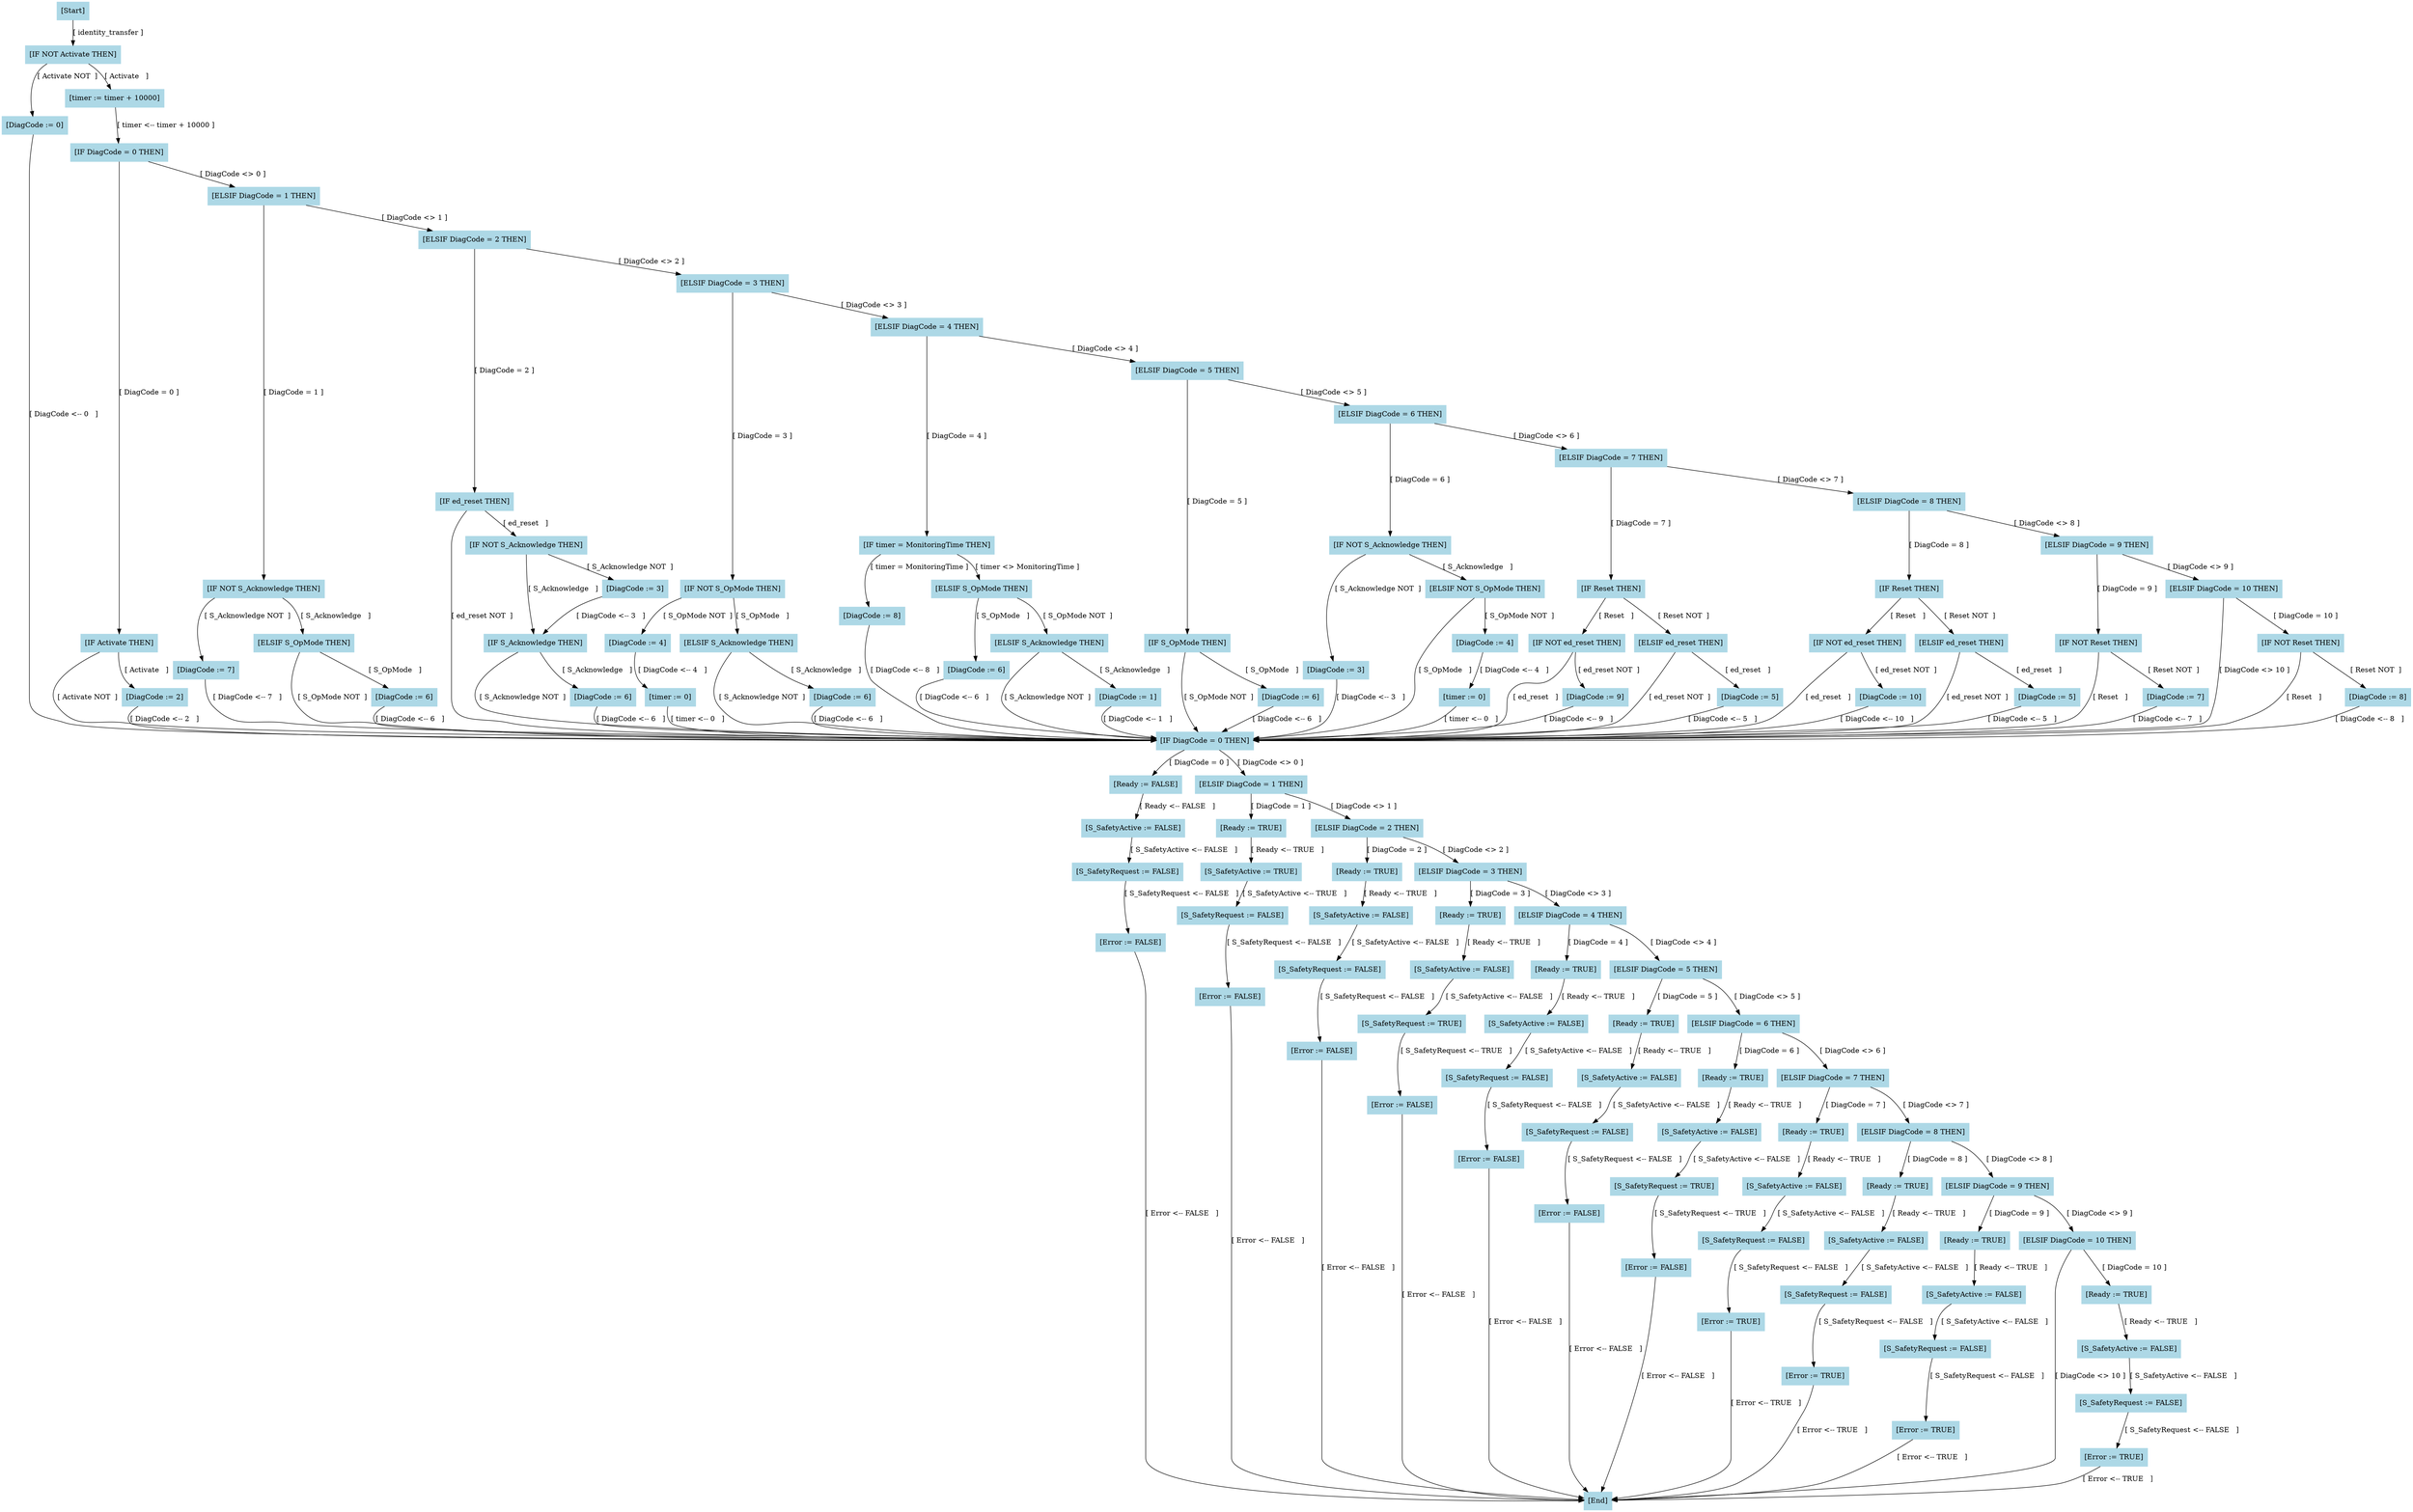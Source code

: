 digraph "CFG" {
"n0" [label="[Start]", color=lightblue,style=filled,shape=box]
"n1" [label="[IF NOT Activate THEN]", color=lightblue,style=filled,shape=box]
"n2" [label="[IF DiagCode = 0 THEN]", color=lightblue,style=filled,shape=box]
"n3" [label="[End]", color=lightblue,style=filled,shape=box]
"n4" [label="[DiagCode := 0]", color=lightblue,style=filled,shape=box]
"n5" [label="[timer := timer + 10000]", color=lightblue,style=filled,shape=box]
"n6" [label="[IF DiagCode = 0 THEN]", color=lightblue,style=filled,shape=box]
"n7" [label="[Ready := FALSE]", color=lightblue,style=filled,shape=box]
"n8" [label="[S_SafetyActive := FALSE]", color=lightblue,style=filled,shape=box]
"n9" [label="[S_SafetyRequest := FALSE]", color=lightblue,style=filled,shape=box]
"n10" [label="[Error := FALSE]", color=lightblue,style=filled,shape=box]
"n11" [label="[ELSIF DiagCode = 1 THEN]", color=lightblue,style=filled,shape=box]
"n12" [label="[Ready := TRUE]", color=lightblue,style=filled,shape=box]
"n13" [label="[S_SafetyActive := TRUE]", color=lightblue,style=filled,shape=box]
"n14" [label="[S_SafetyRequest := FALSE]", color=lightblue,style=filled,shape=box]
"n15" [label="[Error := FALSE]", color=lightblue,style=filled,shape=box]
"n16" [label="[ELSIF DiagCode = 2 THEN]", color=lightblue,style=filled,shape=box]
"n17" [label="[Ready := TRUE]", color=lightblue,style=filled,shape=box]
"n18" [label="[S_SafetyActive := FALSE]", color=lightblue,style=filled,shape=box]
"n19" [label="[S_SafetyRequest := FALSE]", color=lightblue,style=filled,shape=box]
"n20" [label="[Error := FALSE]", color=lightblue,style=filled,shape=box]
"n21" [label="[ELSIF DiagCode = 3 THEN]", color=lightblue,style=filled,shape=box]
"n22" [label="[Ready := TRUE]", color=lightblue,style=filled,shape=box]
"n23" [label="[S_SafetyActive := FALSE]", color=lightblue,style=filled,shape=box]
"n24" [label="[S_SafetyRequest := TRUE]", color=lightblue,style=filled,shape=box]
"n25" [label="[Error := FALSE]", color=lightblue,style=filled,shape=box]
"n26" [label="[ELSIF DiagCode = 4 THEN]", color=lightblue,style=filled,shape=box]
"n27" [label="[Ready := TRUE]", color=lightblue,style=filled,shape=box]
"n28" [label="[S_SafetyActive := FALSE]", color=lightblue,style=filled,shape=box]
"n29" [label="[S_SafetyRequest := FALSE]", color=lightblue,style=filled,shape=box]
"n30" [label="[Error := FALSE]", color=lightblue,style=filled,shape=box]
"n31" [label="[ELSIF DiagCode = 5 THEN]", color=lightblue,style=filled,shape=box]
"n32" [label="[Ready := TRUE]", color=lightblue,style=filled,shape=box]
"n33" [label="[S_SafetyActive := FALSE]", color=lightblue,style=filled,shape=box]
"n34" [label="[S_SafetyRequest := FALSE]", color=lightblue,style=filled,shape=box]
"n35" [label="[Error := FALSE]", color=lightblue,style=filled,shape=box]
"n36" [label="[ELSIF DiagCode = 6 THEN]", color=lightblue,style=filled,shape=box]
"n37" [label="[Ready := TRUE]", color=lightblue,style=filled,shape=box]
"n38" [label="[S_SafetyActive := FALSE]", color=lightblue,style=filled,shape=box]
"n39" [label="[S_SafetyRequest := TRUE]", color=lightblue,style=filled,shape=box]
"n40" [label="[Error := FALSE]", color=lightblue,style=filled,shape=box]
"n41" [label="[ELSIF DiagCode = 7 THEN]", color=lightblue,style=filled,shape=box]
"n42" [label="[Ready := TRUE]", color=lightblue,style=filled,shape=box]
"n43" [label="[S_SafetyActive := FALSE]", color=lightblue,style=filled,shape=box]
"n44" [label="[S_SafetyRequest := FALSE]", color=lightblue,style=filled,shape=box]
"n45" [label="[Error := TRUE]", color=lightblue,style=filled,shape=box]
"n46" [label="[ELSIF DiagCode = 8 THEN]", color=lightblue,style=filled,shape=box]
"n47" [label="[Ready := TRUE]", color=lightblue,style=filled,shape=box]
"n48" [label="[S_SafetyActive := FALSE]", color=lightblue,style=filled,shape=box]
"n49" [label="[S_SafetyRequest := FALSE]", color=lightblue,style=filled,shape=box]
"n50" [label="[Error := TRUE]", color=lightblue,style=filled,shape=box]
"n51" [label="[ELSIF DiagCode = 9 THEN]", color=lightblue,style=filled,shape=box]
"n52" [label="[Ready := TRUE]", color=lightblue,style=filled,shape=box]
"n53" [label="[S_SafetyActive := FALSE]", color=lightblue,style=filled,shape=box]
"n54" [label="[S_SafetyRequest := FALSE]", color=lightblue,style=filled,shape=box]
"n55" [label="[Error := TRUE]", color=lightblue,style=filled,shape=box]
"n56" [label="[ELSIF DiagCode = 10 THEN]", color=lightblue,style=filled,shape=box]
"n57" [label="[Ready := TRUE]", color=lightblue,style=filled,shape=box]
"n58" [label="[S_SafetyActive := FALSE]", color=lightblue,style=filled,shape=box]
"n59" [label="[S_SafetyRequest := FALSE]", color=lightblue,style=filled,shape=box]
"n60" [label="[Error := TRUE]", color=lightblue,style=filled,shape=box]
"n61" [label="[IF Activate THEN]", color=lightblue,style=filled,shape=box]
"n62" [label="[ELSIF DiagCode = 1 THEN]", color=lightblue,style=filled,shape=box]
"n63" [label="[IF NOT S_Acknowledge THEN]", color=lightblue,style=filled,shape=box]
"n64" [label="[ELSIF DiagCode = 2 THEN]", color=lightblue,style=filled,shape=box]
"n65" [label="[IF ed_reset THEN]", color=lightblue,style=filled,shape=box]
"n66" [label="[ELSIF DiagCode = 3 THEN]", color=lightblue,style=filled,shape=box]
"n67" [label="[IF NOT S_OpMode THEN]", color=lightblue,style=filled,shape=box]
"n68" [label="[ELSIF DiagCode = 4 THEN]", color=lightblue,style=filled,shape=box]
"n69" [label="[IF timer = MonitoringTime THEN]", color=lightblue,style=filled,shape=box]
"n70" [label="[ELSIF DiagCode = 5 THEN]", color=lightblue,style=filled,shape=box]
"n71" [label="[IF S_OpMode THEN]", color=lightblue,style=filled,shape=box]
"n72" [label="[ELSIF DiagCode = 6 THEN]", color=lightblue,style=filled,shape=box]
"n73" [label="[IF NOT S_Acknowledge THEN]", color=lightblue,style=filled,shape=box]
"n74" [label="[ELSIF DiagCode = 7 THEN]", color=lightblue,style=filled,shape=box]
"n75" [label="[IF Reset THEN]", color=lightblue,style=filled,shape=box]
"n76" [label="[ELSIF DiagCode = 8 THEN]", color=lightblue,style=filled,shape=box]
"n77" [label="[IF Reset THEN]", color=lightblue,style=filled,shape=box]
"n78" [label="[ELSIF DiagCode = 9 THEN]", color=lightblue,style=filled,shape=box]
"n79" [label="[IF NOT Reset THEN]", color=lightblue,style=filled,shape=box]
"n80" [label="[ELSIF DiagCode = 10 THEN]", color=lightblue,style=filled,shape=box]
"n81" [label="[IF NOT Reset THEN]", color=lightblue,style=filled,shape=box]
"n82" [label="[DiagCode := 2]", color=lightblue,style=filled,shape=box]
"n83" [label="[DiagCode := 7]", color=lightblue,style=filled,shape=box]
"n84" [label="[ELSIF S_OpMode THEN]", color=lightblue,style=filled,shape=box]
"n85" [label="[DiagCode := 6]", color=lightblue,style=filled,shape=box]
"n86" [label="[IF NOT S_Acknowledge THEN]", color=lightblue,style=filled,shape=box]
"n87" [label="[IF S_Acknowledge THEN]", color=lightblue,style=filled,shape=box]
"n88" [label="[DiagCode := 4]", color=lightblue,style=filled,shape=box]
"n89" [label="[timer := 0]", color=lightblue,style=filled,shape=box]
"n90" [label="[ELSIF S_Acknowledge THEN]", color=lightblue,style=filled,shape=box]
"n91" [label="[DiagCode := 6]", color=lightblue,style=filled,shape=box]
"n92" [label="[DiagCode := 8]", color=lightblue,style=filled,shape=box]
"n93" [label="[ELSIF S_OpMode THEN]", color=lightblue,style=filled,shape=box]
"n94" [label="[DiagCode := 6]", color=lightblue,style=filled,shape=box]
"n95" [label="[ELSIF S_Acknowledge THEN]", color=lightblue,style=filled,shape=box]
"n96" [label="[DiagCode := 1]", color=lightblue,style=filled,shape=box]
"n97" [label="[DiagCode := 6]", color=lightblue,style=filled,shape=box]
"n98" [label="[DiagCode := 3]", color=lightblue,style=filled,shape=box]
"n99" [label="[ELSIF NOT S_OpMode THEN]", color=lightblue,style=filled,shape=box]
"n100" [label="[DiagCode := 4]", color=lightblue,style=filled,shape=box]
"n101" [label="[timer := 0]", color=lightblue,style=filled,shape=box]
"n102" [label="[IF NOT ed_reset THEN]", color=lightblue,style=filled,shape=box]
"n103" [label="[ELSIF ed_reset THEN]", color=lightblue,style=filled,shape=box]
"n104" [label="[DiagCode := 5]", color=lightblue,style=filled,shape=box]
"n105" [label="[IF NOT ed_reset THEN]", color=lightblue,style=filled,shape=box]
"n106" [label="[ELSIF ed_reset THEN]", color=lightblue,style=filled,shape=box]
"n107" [label="[DiagCode := 5]", color=lightblue,style=filled,shape=box]
"n108" [label="[DiagCode := 7]", color=lightblue,style=filled,shape=box]
"n109" [label="[DiagCode := 8]", color=lightblue,style=filled,shape=box]
"n110" [label="[DiagCode := 3]", color=lightblue,style=filled,shape=box]
"n111" [label="[DiagCode := 6]", color=lightblue,style=filled,shape=box]
"n112" [label="[DiagCode := 9]", color=lightblue,style=filled,shape=box]
"n113" [label="[DiagCode := 10]", color=lightblue,style=filled,shape=box]
"n0" -> "n1" [label="[ identity_transfer ]",color=black]
"n1" -> "n4" [label="[ Activate NOT  ]",color=black]
"n4" -> "n2" [label="[ DiagCode <-- 0   ]",color=black]
"n1" -> "n5" [label="[ Activate   ]",color=black]
"n5" -> "n6" [label="[ timer <-- timer + 10000 ]",color=black]
"n2" -> "n7" [label="[ DiagCode = 0 ]",color=black]
"n7" -> "n8" [label="[ Ready <-- FALSE   ]",color=black]
"n8" -> "n9" [label="[ S_SafetyActive <-- FALSE   ]",color=black]
"n9" -> "n10" [label="[ S_SafetyRequest <-- FALSE   ]",color=black]
"n10" -> "n3" [label="[ Error <-- FALSE   ]",color=black]
"n2" -> "n11" [label="[ DiagCode <> 0 ]",color=black]
"n11" -> "n12" [label="[ DiagCode = 1 ]",color=black]
"n12" -> "n13" [label="[ Ready <-- TRUE   ]",color=black]
"n13" -> "n14" [label="[ S_SafetyActive <-- TRUE   ]",color=black]
"n14" -> "n15" [label="[ S_SafetyRequest <-- FALSE   ]",color=black]
"n15" -> "n3" [label="[ Error <-- FALSE   ]",color=black]
"n11" -> "n16" [label="[ DiagCode <> 1 ]",color=black]
"n16" -> "n17" [label="[ DiagCode = 2 ]",color=black]
"n17" -> "n18" [label="[ Ready <-- TRUE   ]",color=black]
"n18" -> "n19" [label="[ S_SafetyActive <-- FALSE   ]",color=black]
"n19" -> "n20" [label="[ S_SafetyRequest <-- FALSE   ]",color=black]
"n20" -> "n3" [label="[ Error <-- FALSE   ]",color=black]
"n16" -> "n21" [label="[ DiagCode <> 2 ]",color=black]
"n21" -> "n22" [label="[ DiagCode = 3 ]",color=black]
"n22" -> "n23" [label="[ Ready <-- TRUE   ]",color=black]
"n23" -> "n24" [label="[ S_SafetyActive <-- FALSE   ]",color=black]
"n24" -> "n25" [label="[ S_SafetyRequest <-- TRUE   ]",color=black]
"n25" -> "n3" [label="[ Error <-- FALSE   ]",color=black]
"n21" -> "n26" [label="[ DiagCode <> 3 ]",color=black]
"n26" -> "n27" [label="[ DiagCode = 4 ]",color=black]
"n27" -> "n28" [label="[ Ready <-- TRUE   ]",color=black]
"n28" -> "n29" [label="[ S_SafetyActive <-- FALSE   ]",color=black]
"n29" -> "n30" [label="[ S_SafetyRequest <-- FALSE   ]",color=black]
"n30" -> "n3" [label="[ Error <-- FALSE   ]",color=black]
"n26" -> "n31" [label="[ DiagCode <> 4 ]",color=black]
"n31" -> "n32" [label="[ DiagCode = 5 ]",color=black]
"n32" -> "n33" [label="[ Ready <-- TRUE   ]",color=black]
"n33" -> "n34" [label="[ S_SafetyActive <-- FALSE   ]",color=black]
"n34" -> "n35" [label="[ S_SafetyRequest <-- FALSE   ]",color=black]
"n35" -> "n3" [label="[ Error <-- FALSE   ]",color=black]
"n31" -> "n36" [label="[ DiagCode <> 5 ]",color=black]
"n36" -> "n37" [label="[ DiagCode = 6 ]",color=black]
"n37" -> "n38" [label="[ Ready <-- TRUE   ]",color=black]
"n38" -> "n39" [label="[ S_SafetyActive <-- FALSE   ]",color=black]
"n39" -> "n40" [label="[ S_SafetyRequest <-- TRUE   ]",color=black]
"n40" -> "n3" [label="[ Error <-- FALSE   ]",color=black]
"n36" -> "n41" [label="[ DiagCode <> 6 ]",color=black]
"n41" -> "n42" [label="[ DiagCode = 7 ]",color=black]
"n42" -> "n43" [label="[ Ready <-- TRUE   ]",color=black]
"n43" -> "n44" [label="[ S_SafetyActive <-- FALSE   ]",color=black]
"n44" -> "n45" [label="[ S_SafetyRequest <-- FALSE   ]",color=black]
"n45" -> "n3" [label="[ Error <-- TRUE   ]",color=black]
"n41" -> "n46" [label="[ DiagCode <> 7 ]",color=black]
"n46" -> "n47" [label="[ DiagCode = 8 ]",color=black]
"n47" -> "n48" [label="[ Ready <-- TRUE   ]",color=black]
"n48" -> "n49" [label="[ S_SafetyActive <-- FALSE   ]",color=black]
"n49" -> "n50" [label="[ S_SafetyRequest <-- FALSE   ]",color=black]
"n50" -> "n3" [label="[ Error <-- TRUE   ]",color=black]
"n46" -> "n51" [label="[ DiagCode <> 8 ]",color=black]
"n51" -> "n52" [label="[ DiagCode = 9 ]",color=black]
"n52" -> "n53" [label="[ Ready <-- TRUE   ]",color=black]
"n53" -> "n54" [label="[ S_SafetyActive <-- FALSE   ]",color=black]
"n54" -> "n55" [label="[ S_SafetyRequest <-- FALSE   ]",color=black]
"n55" -> "n3" [label="[ Error <-- TRUE   ]",color=black]
"n51" -> "n56" [label="[ DiagCode <> 9 ]",color=black]
"n56" -> "n57" [label="[ DiagCode = 10 ]",color=black]
"n57" -> "n58" [label="[ Ready <-- TRUE   ]",color=black]
"n58" -> "n59" [label="[ S_SafetyActive <-- FALSE   ]",color=black]
"n59" -> "n60" [label="[ S_SafetyRequest <-- FALSE   ]",color=black]
"n60" -> "n3" [label="[ Error <-- TRUE   ]",color=black]
"n56" -> "n3" [label="[ DiagCode <> 10 ]",color=black]
"n6" -> "n61" [label="[ DiagCode = 0 ]",color=black]
"n6" -> "n62" [label="[ DiagCode <> 0 ]",color=black]
"n62" -> "n63" [label="[ DiagCode = 1 ]",color=black]
"n62" -> "n64" [label="[ DiagCode <> 1 ]",color=black]
"n64" -> "n65" [label="[ DiagCode = 2 ]",color=black]
"n64" -> "n66" [label="[ DiagCode <> 2 ]",color=black]
"n66" -> "n67" [label="[ DiagCode = 3 ]",color=black]
"n66" -> "n68" [label="[ DiagCode <> 3 ]",color=black]
"n68" -> "n69" [label="[ DiagCode = 4 ]",color=black]
"n68" -> "n70" [label="[ DiagCode <> 4 ]",color=black]
"n70" -> "n71" [label="[ DiagCode = 5 ]",color=black]
"n70" -> "n72" [label="[ DiagCode <> 5 ]",color=black]
"n72" -> "n73" [label="[ DiagCode = 6 ]",color=black]
"n72" -> "n74" [label="[ DiagCode <> 6 ]",color=black]
"n74" -> "n75" [label="[ DiagCode = 7 ]",color=black]
"n74" -> "n76" [label="[ DiagCode <> 7 ]",color=black]
"n76" -> "n77" [label="[ DiagCode = 8 ]",color=black]
"n76" -> "n78" [label="[ DiagCode <> 8 ]",color=black]
"n78" -> "n79" [label="[ DiagCode = 9 ]",color=black]
"n78" -> "n80" [label="[ DiagCode <> 9 ]",color=black]
"n80" -> "n81" [label="[ DiagCode = 10 ]",color=black]
"n80" -> "n2" [label="[ DiagCode <> 10 ]",color=black]
"n61" -> "n82" [label="[ Activate   ]",color=black]
"n82" -> "n2" [label="[ DiagCode <-- 2   ]",color=black]
"n61" -> "n2" [label="[ Activate NOT  ]",color=black]
"n63" -> "n83" [label="[ S_Acknowledge NOT  ]",color=black]
"n83" -> "n2" [label="[ DiagCode <-- 7   ]",color=black]
"n63" -> "n84" [label="[ S_Acknowledge   ]",color=black]
"n84" -> "n85" [label="[ S_OpMode   ]",color=black]
"n85" -> "n2" [label="[ DiagCode <-- 6   ]",color=black]
"n84" -> "n2" [label="[ S_OpMode NOT  ]",color=black]
"n65" -> "n86" [label="[ ed_reset   ]",color=black]
"n65" -> "n2" [label="[ ed_reset NOT  ]",color=black]
"n67" -> "n88" [label="[ S_OpMode NOT  ]",color=black]
"n88" -> "n89" [label="[ DiagCode <-- 4   ]",color=black]
"n89" -> "n2" [label="[ timer <-- 0   ]",color=black]
"n67" -> "n90" [label="[ S_OpMode   ]",color=black]
"n90" -> "n91" [label="[ S_Acknowledge   ]",color=black]
"n91" -> "n2" [label="[ DiagCode <-- 6   ]",color=black]
"n90" -> "n2" [label="[ S_Acknowledge NOT  ]",color=black]
"n69" -> "n92" [label="[ timer = MonitoringTime ]",color=black]
"n92" -> "n2" [label="[ DiagCode <-- 8   ]",color=black]
"n69" -> "n93" [label="[ timer <> MonitoringTime ]",color=black]
"n93" -> "n94" [label="[ S_OpMode   ]",color=black]
"n94" -> "n2" [label="[ DiagCode <-- 6   ]",color=black]
"n93" -> "n95" [label="[ S_OpMode NOT  ]",color=black]
"n95" -> "n96" [label="[ S_Acknowledge   ]",color=black]
"n96" -> "n2" [label="[ DiagCode <-- 1   ]",color=black]
"n95" -> "n2" [label="[ S_Acknowledge NOT  ]",color=black]
"n71" -> "n97" [label="[ S_OpMode   ]",color=black]
"n97" -> "n2" [label="[ DiagCode <-- 6   ]",color=black]
"n71" -> "n2" [label="[ S_OpMode NOT  ]",color=black]
"n73" -> "n98" [label="[ S_Acknowledge NOT  ]",color=black]
"n98" -> "n2" [label="[ DiagCode <-- 3   ]",color=black]
"n73" -> "n99" [label="[ S_Acknowledge   ]",color=black]
"n99" -> "n100" [label="[ S_OpMode NOT  ]",color=black]
"n100" -> "n101" [label="[ DiagCode <-- 4   ]",color=black]
"n101" -> "n2" [label="[ timer <-- 0   ]",color=black]
"n99" -> "n2" [label="[ S_OpMode   ]",color=black]
"n75" -> "n102" [label="[ Reset   ]",color=black]
"n75" -> "n103" [label="[ Reset NOT  ]",color=black]
"n103" -> "n104" [label="[ ed_reset   ]",color=black]
"n104" -> "n2" [label="[ DiagCode <-- 5   ]",color=black]
"n103" -> "n2" [label="[ ed_reset NOT  ]",color=black]
"n77" -> "n105" [label="[ Reset   ]",color=black]
"n77" -> "n106" [label="[ Reset NOT  ]",color=black]
"n106" -> "n107" [label="[ ed_reset   ]",color=black]
"n107" -> "n2" [label="[ DiagCode <-- 5   ]",color=black]
"n106" -> "n2" [label="[ ed_reset NOT  ]",color=black]
"n79" -> "n108" [label="[ Reset NOT  ]",color=black]
"n108" -> "n2" [label="[ DiagCode <-- 7   ]",color=black]
"n79" -> "n2" [label="[ Reset   ]",color=black]
"n81" -> "n109" [label="[ Reset NOT  ]",color=black]
"n109" -> "n2" [label="[ DiagCode <-- 8   ]",color=black]
"n81" -> "n2" [label="[ Reset   ]",color=black]
"n86" -> "n110" [label="[ S_Acknowledge NOT  ]",color=black]
"n110" -> "n87" [label="[ DiagCode <-- 3   ]",color=black]
"n86" -> "n87" [label="[ S_Acknowledge   ]",color=black]
"n87" -> "n111" [label="[ S_Acknowledge   ]",color=black]
"n111" -> "n2" [label="[ DiagCode <-- 6   ]",color=black]
"n87" -> "n2" [label="[ S_Acknowledge NOT  ]",color=black]
"n102" -> "n112" [label="[ ed_reset NOT  ]",color=black]
"n112" -> "n2" [label="[ DiagCode <-- 9   ]",color=black]
"n102" -> "n2" [label="[ ed_reset   ]",color=black]
"n105" -> "n113" [label="[ ed_reset NOT  ]",color=black]
"n113" -> "n2" [label="[ DiagCode <-- 10   ]",color=black]
"n105" -> "n2" [label="[ ed_reset   ]",color=black]
}
